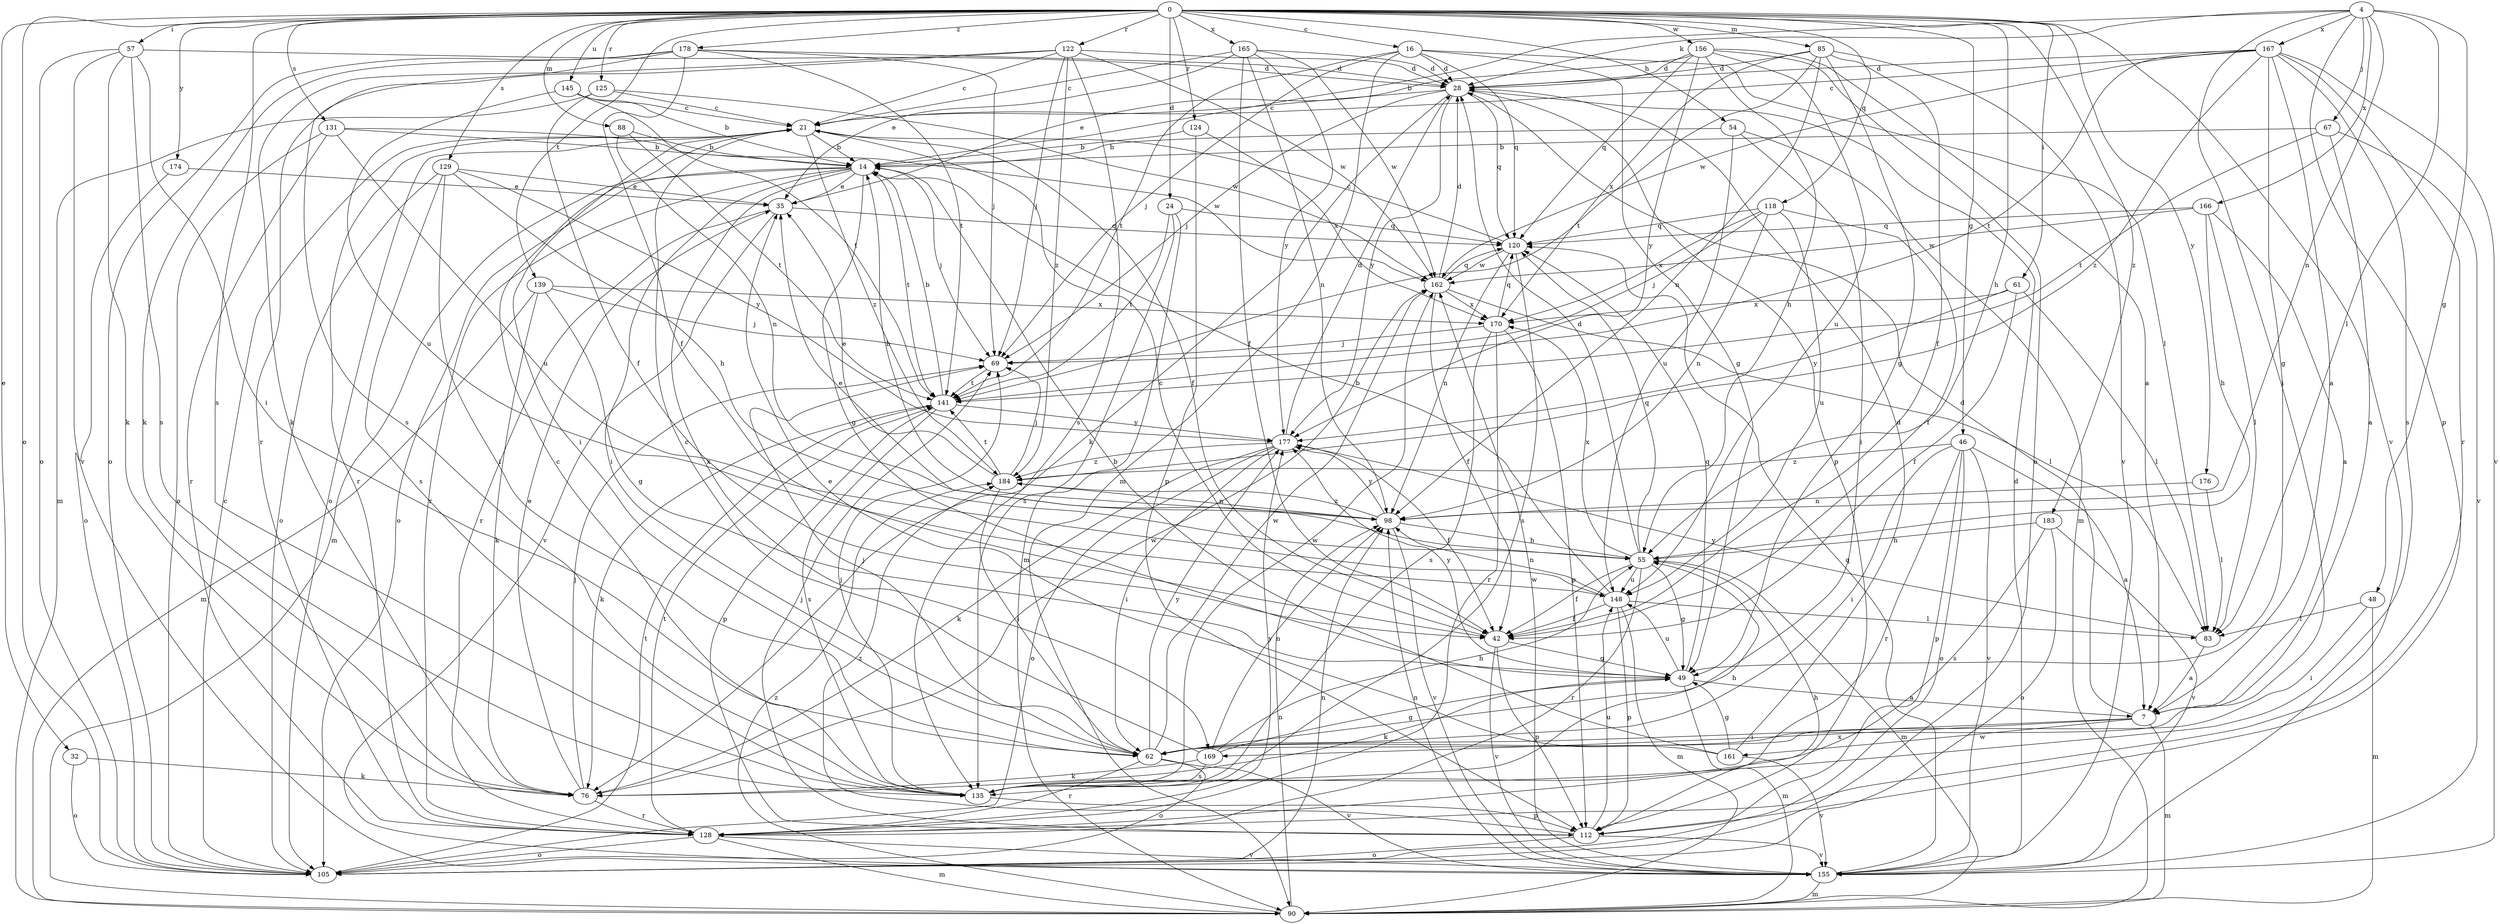 strict digraph  {
0;
4;
7;
14;
16;
21;
24;
28;
32;
35;
42;
46;
48;
49;
54;
55;
57;
61;
62;
67;
69;
76;
83;
85;
88;
90;
98;
105;
112;
118;
120;
122;
124;
125;
128;
129;
131;
135;
139;
141;
145;
148;
155;
156;
161;
162;
165;
166;
167;
169;
170;
174;
176;
177;
178;
183;
184;
0 -> 16  [label=c];
0 -> 24  [label=d];
0 -> 32  [label=e];
0 -> 46  [label=g];
0 -> 54  [label=h];
0 -> 55  [label=h];
0 -> 57  [label=i];
0 -> 61  [label=i];
0 -> 85  [label=m];
0 -> 88  [label=m];
0 -> 105  [label=o];
0 -> 118  [label=q];
0 -> 122  [label=r];
0 -> 124  [label=r];
0 -> 125  [label=r];
0 -> 129  [label=s];
0 -> 131  [label=s];
0 -> 135  [label=s];
0 -> 139  [label=t];
0 -> 145  [label=u];
0 -> 155  [label=v];
0 -> 156  [label=w];
0 -> 165  [label=x];
0 -> 174  [label=y];
0 -> 176  [label=y];
0 -> 178  [label=z];
0 -> 183  [label=z];
4 -> 14  [label=b];
4 -> 48  [label=g];
4 -> 62  [label=i];
4 -> 67  [label=j];
4 -> 83  [label=l];
4 -> 98  [label=n];
4 -> 112  [label=p];
4 -> 166  [label=x];
4 -> 167  [label=x];
4 -> 28  [label=k];
7 -> 28  [label=d];
7 -> 62  [label=i];
7 -> 90  [label=m];
7 -> 161  [label=w];
7 -> 169  [label=x];
14 -> 35  [label=e];
14 -> 49  [label=g];
14 -> 62  [label=i];
14 -> 69  [label=j];
14 -> 90  [label=m];
14 -> 105  [label=o];
14 -> 128  [label=r];
14 -> 141  [label=t];
14 -> 169  [label=x];
16 -> 28  [label=d];
16 -> 49  [label=g];
16 -> 69  [label=j];
16 -> 83  [label=l];
16 -> 90  [label=m];
16 -> 120  [label=q];
16 -> 141  [label=t];
21 -> 14  [label=b];
21 -> 42  [label=f];
21 -> 62  [label=i];
21 -> 105  [label=o];
21 -> 128  [label=r];
21 -> 184  [label=z];
24 -> 90  [label=m];
24 -> 120  [label=q];
24 -> 135  [label=s];
24 -> 141  [label=t];
28 -> 21  [label=c];
28 -> 69  [label=j];
28 -> 76  [label=k];
28 -> 112  [label=p];
28 -> 120  [label=q];
28 -> 177  [label=y];
32 -> 76  [label=k];
32 -> 105  [label=o];
35 -> 120  [label=q];
35 -> 128  [label=r];
35 -> 155  [label=v];
42 -> 21  [label=c];
42 -> 49  [label=g];
42 -> 112  [label=p];
42 -> 155  [label=v];
46 -> 7  [label=a];
46 -> 62  [label=i];
46 -> 105  [label=o];
46 -> 112  [label=p];
46 -> 128  [label=r];
46 -> 155  [label=v];
46 -> 184  [label=z];
48 -> 62  [label=i];
48 -> 83  [label=l];
48 -> 90  [label=m];
49 -> 7  [label=a];
49 -> 76  [label=k];
49 -> 90  [label=m];
49 -> 120  [label=q];
49 -> 148  [label=u];
49 -> 177  [label=y];
54 -> 14  [label=b];
54 -> 62  [label=i];
54 -> 90  [label=m];
54 -> 148  [label=u];
55 -> 28  [label=d];
55 -> 35  [label=e];
55 -> 42  [label=f];
55 -> 49  [label=g];
55 -> 90  [label=m];
55 -> 120  [label=q];
55 -> 128  [label=r];
55 -> 148  [label=u];
55 -> 170  [label=x];
57 -> 28  [label=d];
57 -> 62  [label=i];
57 -> 76  [label=k];
57 -> 105  [label=o];
57 -> 135  [label=s];
57 -> 155  [label=v];
61 -> 42  [label=f];
61 -> 83  [label=l];
61 -> 170  [label=x];
61 -> 177  [label=y];
62 -> 69  [label=j];
62 -> 105  [label=o];
62 -> 128  [label=r];
62 -> 155  [label=v];
62 -> 162  [label=w];
62 -> 177  [label=y];
67 -> 7  [label=a];
67 -> 14  [label=b];
67 -> 141  [label=t];
67 -> 155  [label=v];
69 -> 141  [label=t];
76 -> 35  [label=e];
76 -> 69  [label=j];
76 -> 128  [label=r];
76 -> 162  [label=w];
83 -> 7  [label=a];
83 -> 177  [label=y];
85 -> 28  [label=d];
85 -> 42  [label=f];
85 -> 49  [label=g];
85 -> 98  [label=n];
85 -> 141  [label=t];
85 -> 155  [label=v];
85 -> 170  [label=x];
88 -> 14  [label=b];
88 -> 98  [label=n];
88 -> 141  [label=t];
90 -> 98  [label=n];
90 -> 184  [label=z];
98 -> 14  [label=b];
98 -> 55  [label=h];
98 -> 155  [label=v];
98 -> 177  [label=y];
98 -> 184  [label=z];
105 -> 21  [label=c];
105 -> 98  [label=n];
105 -> 141  [label=t];
112 -> 55  [label=h];
112 -> 69  [label=j];
112 -> 105  [label=o];
112 -> 148  [label=u];
112 -> 155  [label=v];
112 -> 184  [label=z];
118 -> 42  [label=f];
118 -> 69  [label=j];
118 -> 98  [label=n];
118 -> 120  [label=q];
118 -> 148  [label=u];
118 -> 170  [label=x];
120 -> 21  [label=c];
120 -> 98  [label=n];
120 -> 135  [label=s];
120 -> 162  [label=w];
122 -> 21  [label=c];
122 -> 28  [label=d];
122 -> 69  [label=j];
122 -> 76  [label=k];
122 -> 128  [label=r];
122 -> 135  [label=s];
122 -> 162  [label=w];
122 -> 184  [label=z];
124 -> 14  [label=b];
124 -> 112  [label=p];
124 -> 170  [label=x];
125 -> 21  [label=c];
125 -> 42  [label=f];
125 -> 90  [label=m];
125 -> 162  [label=w];
128 -> 90  [label=m];
128 -> 105  [label=o];
128 -> 141  [label=t];
128 -> 155  [label=v];
128 -> 177  [label=y];
129 -> 35  [label=e];
129 -> 55  [label=h];
129 -> 62  [label=i];
129 -> 105  [label=o];
129 -> 135  [label=s];
129 -> 177  [label=y];
131 -> 14  [label=b];
131 -> 105  [label=o];
131 -> 128  [label=r];
131 -> 148  [label=u];
131 -> 162  [label=w];
135 -> 21  [label=c];
135 -> 55  [label=h];
135 -> 69  [label=j];
135 -> 112  [label=p];
135 -> 162  [label=w];
139 -> 49  [label=g];
139 -> 69  [label=j];
139 -> 76  [label=k];
139 -> 90  [label=m];
139 -> 170  [label=x];
141 -> 14  [label=b];
141 -> 76  [label=k];
141 -> 112  [label=p];
141 -> 135  [label=s];
141 -> 177  [label=y];
145 -> 14  [label=b];
145 -> 21  [label=c];
145 -> 141  [label=t];
145 -> 148  [label=u];
148 -> 14  [label=b];
148 -> 42  [label=f];
148 -> 83  [label=l];
148 -> 90  [label=m];
148 -> 98  [label=n];
148 -> 112  [label=p];
155 -> 28  [label=d];
155 -> 90  [label=m];
155 -> 98  [label=n];
155 -> 120  [label=q];
155 -> 162  [label=w];
156 -> 7  [label=a];
156 -> 28  [label=d];
156 -> 35  [label=e];
156 -> 55  [label=h];
156 -> 105  [label=o];
156 -> 120  [label=q];
156 -> 148  [label=u];
156 -> 177  [label=y];
161 -> 14  [label=b];
161 -> 28  [label=d];
161 -> 35  [label=e];
161 -> 49  [label=g];
161 -> 155  [label=v];
162 -> 28  [label=d];
162 -> 42  [label=f];
162 -> 83  [label=l];
162 -> 120  [label=q];
162 -> 170  [label=x];
165 -> 21  [label=c];
165 -> 28  [label=d];
165 -> 35  [label=e];
165 -> 42  [label=f];
165 -> 98  [label=n];
165 -> 162  [label=w];
165 -> 177  [label=y];
166 -> 7  [label=a];
166 -> 55  [label=h];
166 -> 83  [label=l];
166 -> 120  [label=q];
166 -> 162  [label=w];
167 -> 7  [label=a];
167 -> 21  [label=c];
167 -> 28  [label=d];
167 -> 49  [label=g];
167 -> 128  [label=r];
167 -> 135  [label=s];
167 -> 141  [label=t];
167 -> 155  [label=v];
167 -> 162  [label=w];
167 -> 184  [label=z];
169 -> 21  [label=c];
169 -> 49  [label=g];
169 -> 55  [label=h];
169 -> 76  [label=k];
169 -> 98  [label=n];
169 -> 135  [label=s];
170 -> 69  [label=j];
170 -> 112  [label=p];
170 -> 120  [label=q];
170 -> 128  [label=r];
170 -> 135  [label=s];
174 -> 35  [label=e];
174 -> 105  [label=o];
176 -> 83  [label=l];
176 -> 98  [label=n];
177 -> 28  [label=d];
177 -> 42  [label=f];
177 -> 62  [label=i];
177 -> 76  [label=k];
177 -> 105  [label=o];
177 -> 184  [label=z];
178 -> 28  [label=d];
178 -> 42  [label=f];
178 -> 69  [label=j];
178 -> 76  [label=k];
178 -> 105  [label=o];
178 -> 135  [label=s];
178 -> 141  [label=t];
183 -> 55  [label=h];
183 -> 105  [label=o];
183 -> 135  [label=s];
183 -> 155  [label=v];
184 -> 35  [label=e];
184 -> 62  [label=i];
184 -> 69  [label=j];
184 -> 98  [label=n];
184 -> 141  [label=t];
}
